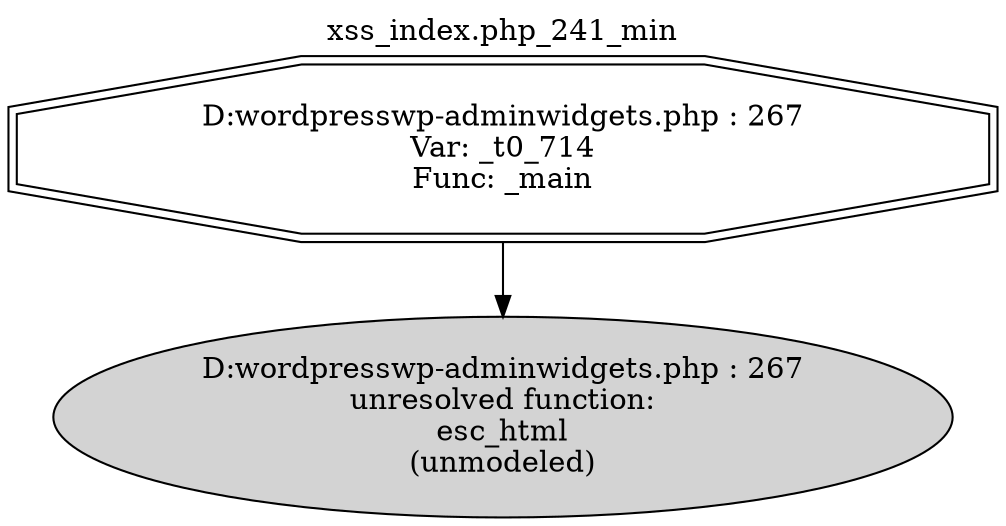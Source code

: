 digraph cfg {
  label="xss_index.php_241_min";
  labelloc=t;
  n1 [shape=doubleoctagon, label="D:\wordpress\wp-admin\widgets.php : 267\nVar: _t0_714\nFunc: _main\n"];
  n2 [shape=ellipse, label="D:\wordpress\wp-admin\widgets.php : 267\nunresolved function:\nesc_html\n(unmodeled)\n",style=filled];
  n1 -> n2;
}
